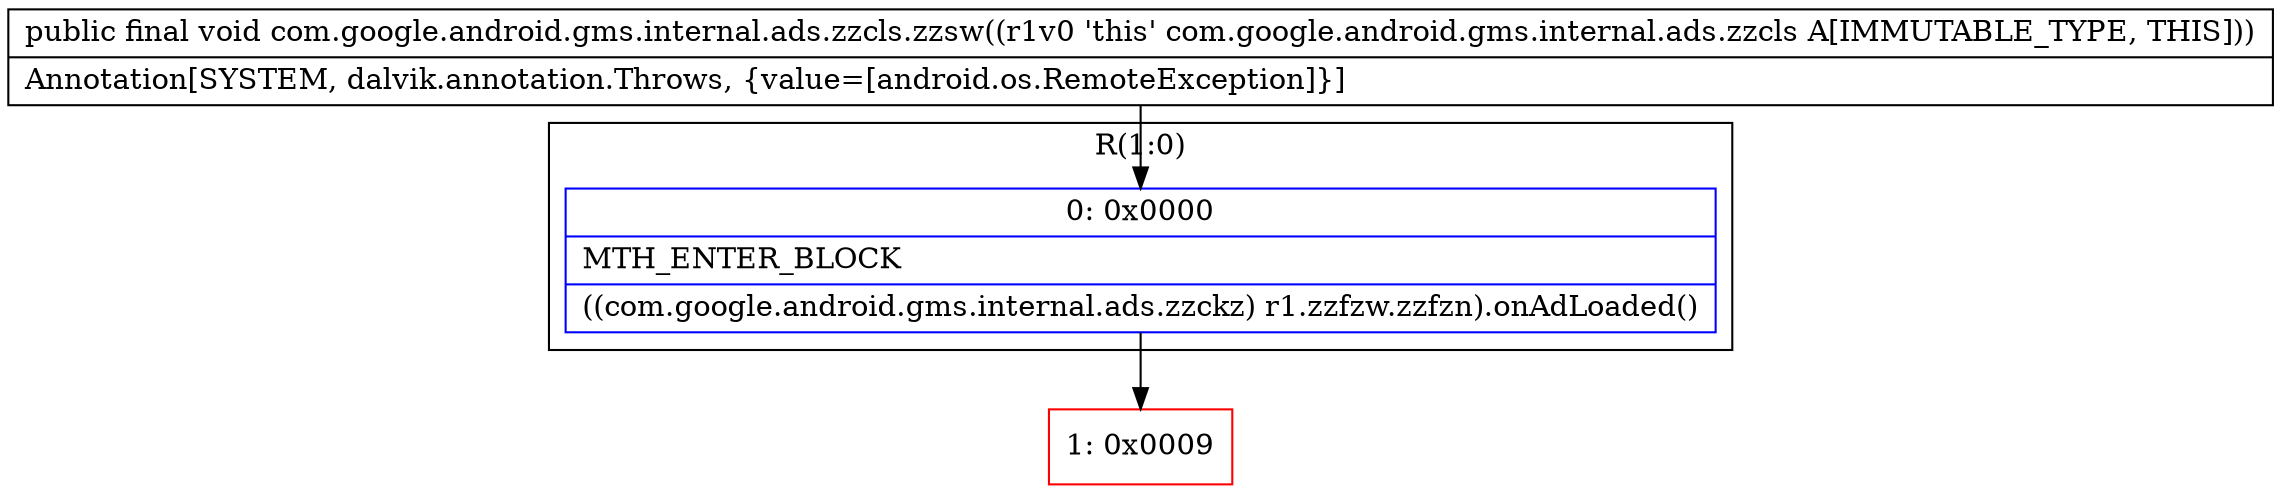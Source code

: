 digraph "CFG forcom.google.android.gms.internal.ads.zzcls.zzsw()V" {
subgraph cluster_Region_1626689125 {
label = "R(1:0)";
node [shape=record,color=blue];
Node_0 [shape=record,label="{0\:\ 0x0000|MTH_ENTER_BLOCK\l|((com.google.android.gms.internal.ads.zzckz) r1.zzfzw.zzfzn).onAdLoaded()\l}"];
}
Node_1 [shape=record,color=red,label="{1\:\ 0x0009}"];
MethodNode[shape=record,label="{public final void com.google.android.gms.internal.ads.zzcls.zzsw((r1v0 'this' com.google.android.gms.internal.ads.zzcls A[IMMUTABLE_TYPE, THIS]))  | Annotation[SYSTEM, dalvik.annotation.Throws, \{value=[android.os.RemoteException]\}]\l}"];
MethodNode -> Node_0;
Node_0 -> Node_1;
}

